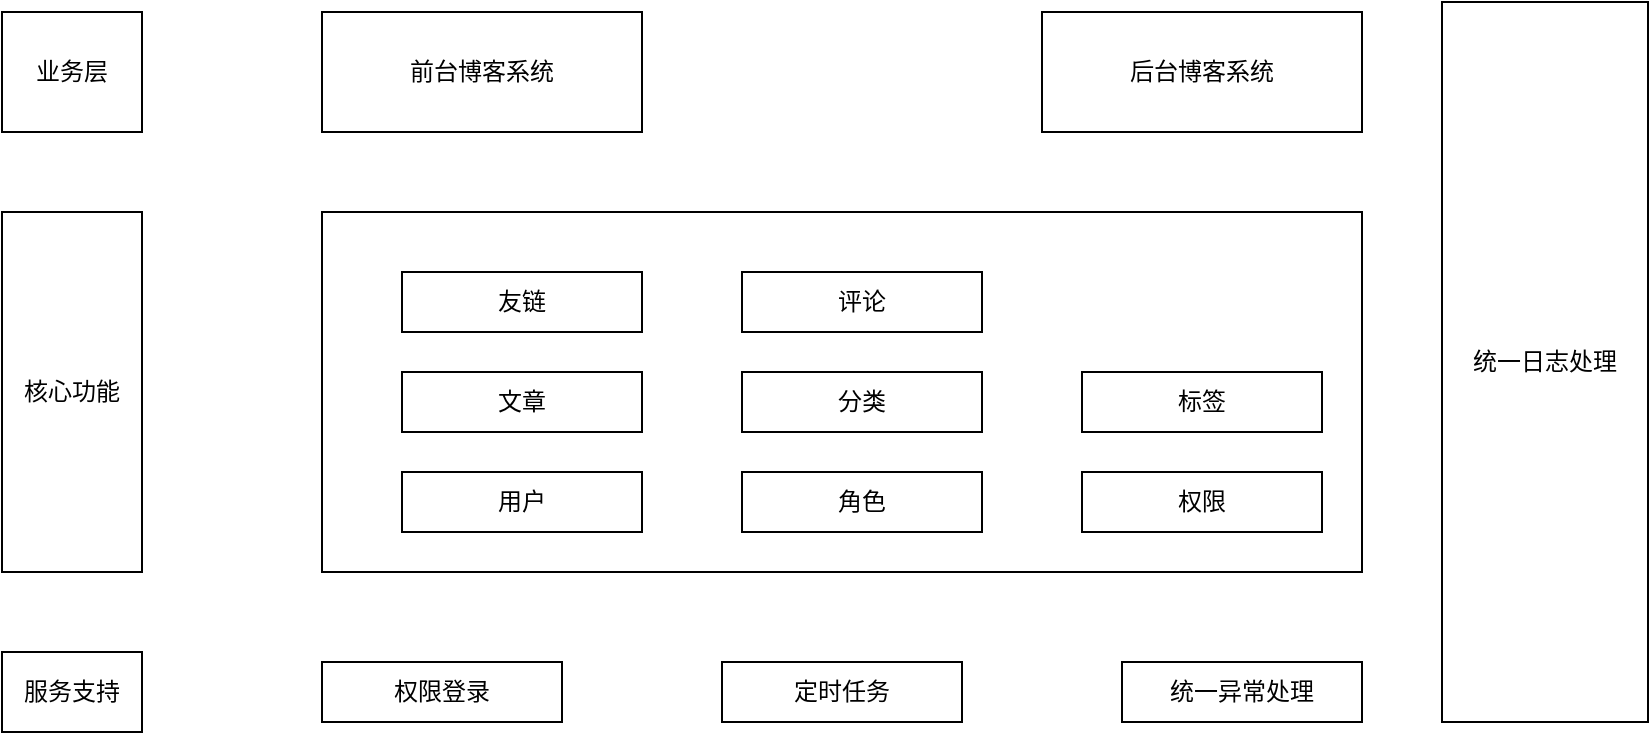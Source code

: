 <mxfile version="22.1.11" type="github">
  <diagram name="第 1 页" id="HS6TIMyCIbfRJ9_blUXB">
    <mxGraphModel dx="954" dy="606" grid="1" gridSize="10" guides="1" tooltips="1" connect="1" arrows="1" fold="1" page="1" pageScale="1" pageWidth="827" pageHeight="1169" math="0" shadow="0">
      <root>
        <mxCell id="0" />
        <mxCell id="1" parent="0" />
        <mxCell id="Y5hQeh9buxK1TGdrSxmR-9" value="" style="rounded=0;whiteSpace=wrap;html=1;" vertex="1" parent="1">
          <mxGeometry x="240" y="290" width="520" height="180" as="geometry" />
        </mxCell>
        <mxCell id="Y5hQeh9buxK1TGdrSxmR-1" value="用户" style="rounded=0;whiteSpace=wrap;html=1;" vertex="1" parent="1">
          <mxGeometry x="280" y="420" width="120" height="30" as="geometry" />
        </mxCell>
        <mxCell id="Y5hQeh9buxK1TGdrSxmR-2" value="角色" style="rounded=0;whiteSpace=wrap;html=1;" vertex="1" parent="1">
          <mxGeometry x="450" y="420" width="120" height="30" as="geometry" />
        </mxCell>
        <mxCell id="Y5hQeh9buxK1TGdrSxmR-3" value="权限" style="rounded=0;whiteSpace=wrap;html=1;" vertex="1" parent="1">
          <mxGeometry x="620" y="420" width="120" height="30" as="geometry" />
        </mxCell>
        <mxCell id="Y5hQeh9buxK1TGdrSxmR-4" value="文章" style="rounded=0;whiteSpace=wrap;html=1;" vertex="1" parent="1">
          <mxGeometry x="280" y="370" width="120" height="30" as="geometry" />
        </mxCell>
        <mxCell id="Y5hQeh9buxK1TGdrSxmR-5" value="分类" style="rounded=0;whiteSpace=wrap;html=1;" vertex="1" parent="1">
          <mxGeometry x="450" y="370" width="120" height="30" as="geometry" />
        </mxCell>
        <mxCell id="Y5hQeh9buxK1TGdrSxmR-6" value="标签" style="rounded=0;whiteSpace=wrap;html=1;" vertex="1" parent="1">
          <mxGeometry x="620" y="370" width="120" height="30" as="geometry" />
        </mxCell>
        <mxCell id="Y5hQeh9buxK1TGdrSxmR-7" value="友链" style="rounded=0;whiteSpace=wrap;html=1;" vertex="1" parent="1">
          <mxGeometry x="280" y="320" width="120" height="30" as="geometry" />
        </mxCell>
        <mxCell id="Y5hQeh9buxK1TGdrSxmR-8" value="评论" style="rounded=0;whiteSpace=wrap;html=1;" vertex="1" parent="1">
          <mxGeometry x="450" y="320" width="120" height="30" as="geometry" />
        </mxCell>
        <mxCell id="Y5hQeh9buxK1TGdrSxmR-10" value="前台博客系统" style="rounded=0;whiteSpace=wrap;html=1;" vertex="1" parent="1">
          <mxGeometry x="240" y="190" width="160" height="60" as="geometry" />
        </mxCell>
        <mxCell id="Y5hQeh9buxK1TGdrSxmR-11" value="后台博客系统" style="rounded=0;whiteSpace=wrap;html=1;" vertex="1" parent="1">
          <mxGeometry x="600" y="190" width="160" height="60" as="geometry" />
        </mxCell>
        <mxCell id="Y5hQeh9buxK1TGdrSxmR-12" value="&lt;div style=&quot;text-align: justify;&quot;&gt;核心功能&lt;/div&gt;" style="rounded=0;whiteSpace=wrap;html=1;align=center;" vertex="1" parent="1">
          <mxGeometry x="80" y="290" width="70" height="180" as="geometry" />
        </mxCell>
        <mxCell id="Y5hQeh9buxK1TGdrSxmR-13" value="&lt;div style=&quot;text-align: justify;&quot;&gt;业务层&lt;/div&gt;" style="rounded=0;whiteSpace=wrap;html=1;align=center;" vertex="1" parent="1">
          <mxGeometry x="80" y="190" width="70" height="60" as="geometry" />
        </mxCell>
        <mxCell id="Y5hQeh9buxK1TGdrSxmR-15" value="服务支持" style="rounded=0;whiteSpace=wrap;html=1;" vertex="1" parent="1">
          <mxGeometry x="80" y="510" width="70" height="40" as="geometry" />
        </mxCell>
        <mxCell id="Y5hQeh9buxK1TGdrSxmR-16" value="权限登录" style="rounded=0;whiteSpace=wrap;html=1;" vertex="1" parent="1">
          <mxGeometry x="240" y="515" width="120" height="30" as="geometry" />
        </mxCell>
        <mxCell id="Y5hQeh9buxK1TGdrSxmR-17" value="定时任务" style="rounded=0;whiteSpace=wrap;html=1;" vertex="1" parent="1">
          <mxGeometry x="440" y="515" width="120" height="30" as="geometry" />
        </mxCell>
        <mxCell id="Y5hQeh9buxK1TGdrSxmR-18" value="统一异常处理" style="rounded=0;whiteSpace=wrap;html=1;" vertex="1" parent="1">
          <mxGeometry x="640" y="515" width="120" height="30" as="geometry" />
        </mxCell>
        <mxCell id="Y5hQeh9buxK1TGdrSxmR-19" value="统一日志处理" style="rounded=0;whiteSpace=wrap;html=1;" vertex="1" parent="1">
          <mxGeometry x="800" y="185" width="103" height="360" as="geometry" />
        </mxCell>
      </root>
    </mxGraphModel>
  </diagram>
</mxfile>
